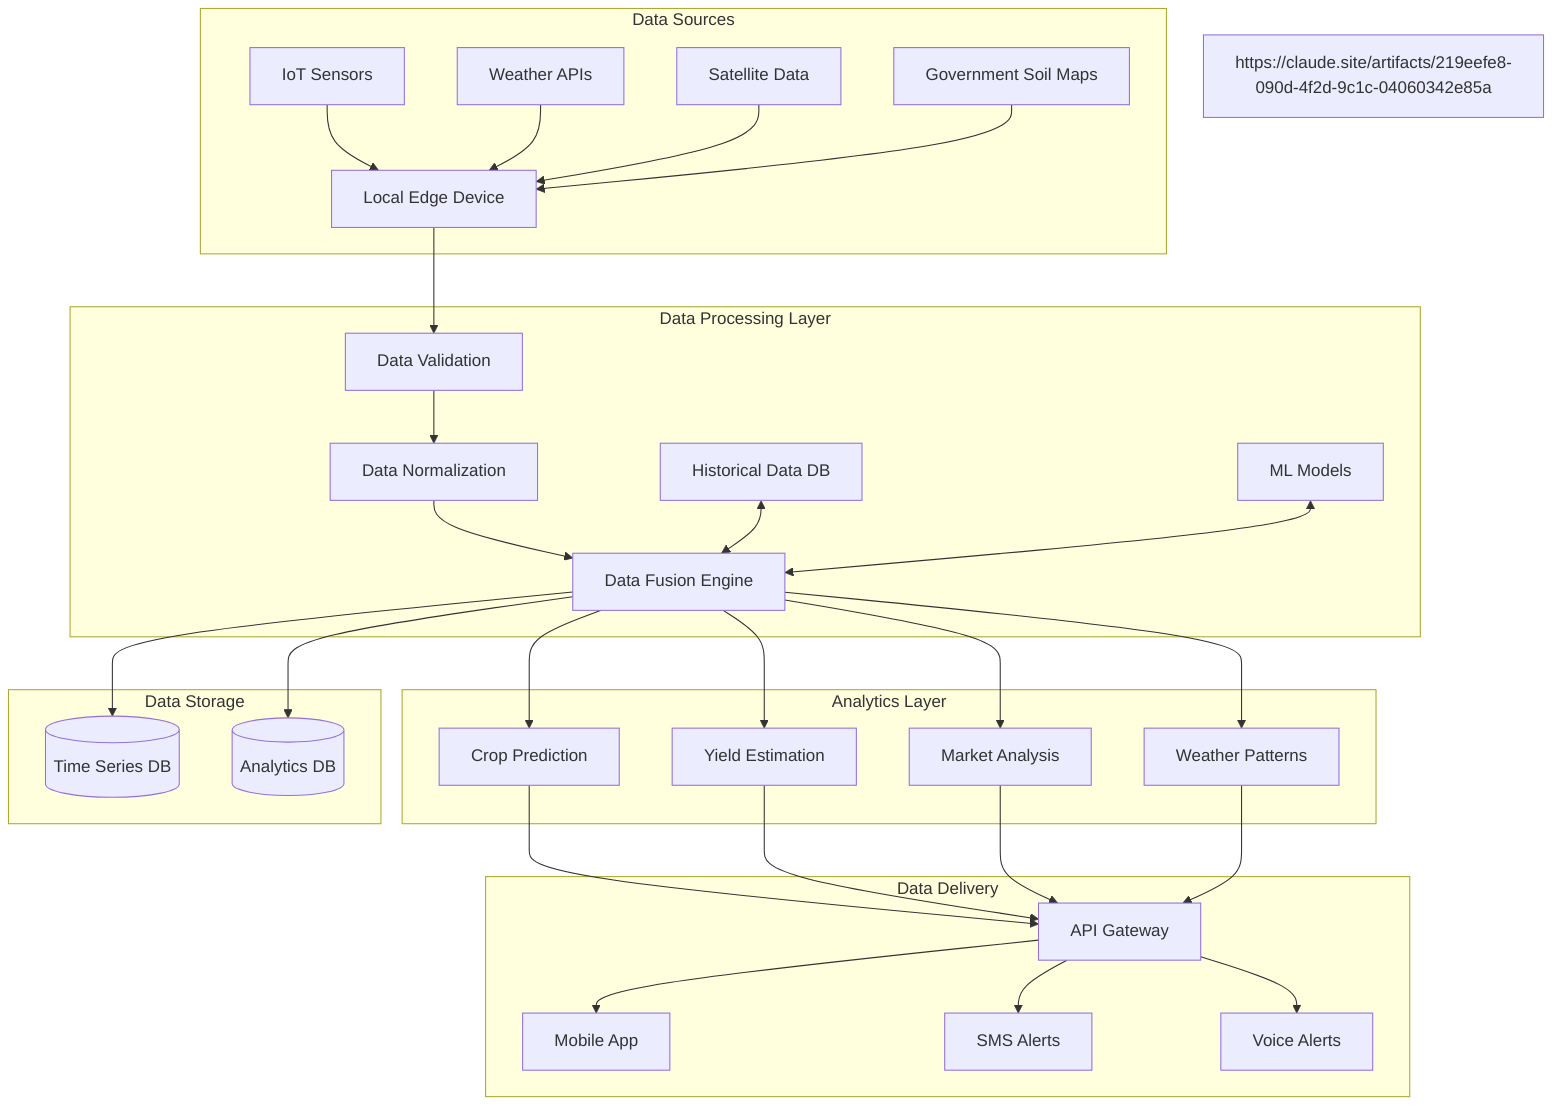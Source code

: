 flowchart TD
    subgraph DataSources["Data Sources"]
        A[IoT Sensors] --> E[Local Edge Device]
        B[Weather APIs] --> E
        C[Satellite Data] --> E
        D[Government Soil Maps] --> E
    end

    subgraph Processing["Data Processing Layer"]
        E --> F[Data Validation]
        F --> G[Data Normalization]
        G --> H[Data Fusion Engine]
        
        I[Historical Data DB] <--> H
        J[ML Models] <--> H
    end

    subgraph Analytics["Analytics Layer"]
        H --> K[Crop Prediction]
        H --> L[Yield Estimation]
        H --> M[Market Analysis]
        H --> N[Weather Patterns]
    end

    subgraph Delivery["Data Delivery"]
        K & L & M & N --> O[API Gateway]
        O --> P[Mobile App]
        O --> Q[SMS Alerts]
        O --> R[Voice Alerts]
    end

    subgraph Storage["Data Storage"]
        H --> S[(Time Series DB)]
        H --> T[(Analytics DB)]
    end



    
https://claude.site/artifacts/219eefe8-090d-4f2d-9c1c-04060342e85a